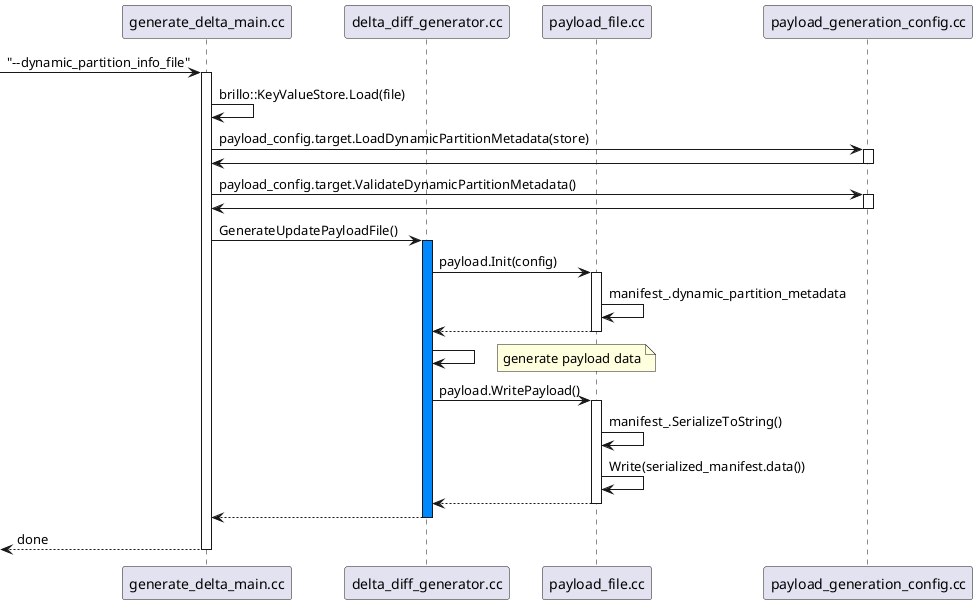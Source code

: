@startuml

participant generate_delta_main.cc
participant delta_diff_generator.cc
participant payload_file.cc
participant payload_generation_config.cc

[->generate_delta_main.cc: "--dynamic_partition_info_file"
activate generate_delta_main.cc

generate_delta_main.cc->generate_delta_main.cc: brillo::KeyValueStore.Load(file)

generate_delta_main.cc->payload_generation_config.cc: payload_config.target.LoadDynamicPartitionMetadata(store)
activate payload_generation_config.cc

payload_generation_config.cc -> generate_delta_main.cc
deactivate payload_generation_config.cc

generate_delta_main.cc->payload_generation_config.cc: payload_config.target.ValidateDynamicPartitionMetadata()
activate payload_generation_config.cc

payload_generation_config.cc -> generate_delta_main.cc
deactivate payload_generation_config.cc

generate_delta_main.cc -> delta_diff_generator.cc: GenerateUpdatePayloadFile()
activate delta_diff_generator.cc #0088FF

delta_diff_generator.cc -> payload_file.cc: payload.Init(config)
activate payload_file.cc

payload_file.cc -> payload_file.cc: manifest_.dynamic_partition_metadata
return


delta_diff_generator.cc -> delta_diff_generator.cc
note right
generate payload data
end note


delta_diff_generator.cc -> payload_file.cc: payload.WritePayload()
activate payload_file.cc

payload_file.cc -> payload_file.cc: manifest_.SerializeToString()

payload_file.cc -> payload_file.cc: Write(serialized_manifest.data())

return

return

return done

@enduml
